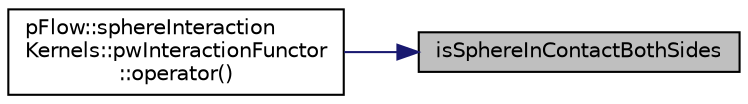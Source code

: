 digraph "isSphereInContactBothSides"
{
 // LATEX_PDF_SIZE
  edge [fontname="Helvetica",fontsize="10",labelfontname="Helvetica",labelfontsize="10"];
  node [fontname="Helvetica",fontsize="10",shape=record];
  rankdir="RL";
  Node1 [label="isSphereInContactBothSides",height=0.2,width=0.4,color="black", fillcolor="grey75", style="filled", fontcolor="black",tooltip=" "];
  Node1 -> Node2 [dir="back",color="midnightblue",fontsize="10",style="solid",fontname="Helvetica"];
  Node2 [label="pFlow::sphereInteraction\lKernels::pwInteractionFunctor\l::operator()",height=0.2,width=0.4,color="black", fillcolor="white", style="filled",URL="$structpFlow_1_1sphereInteractionKernels_1_1pwInteractionFunctor.html#a2e63f8a184cc34854d549a4eb91b8bc8",tooltip=" "];
}
